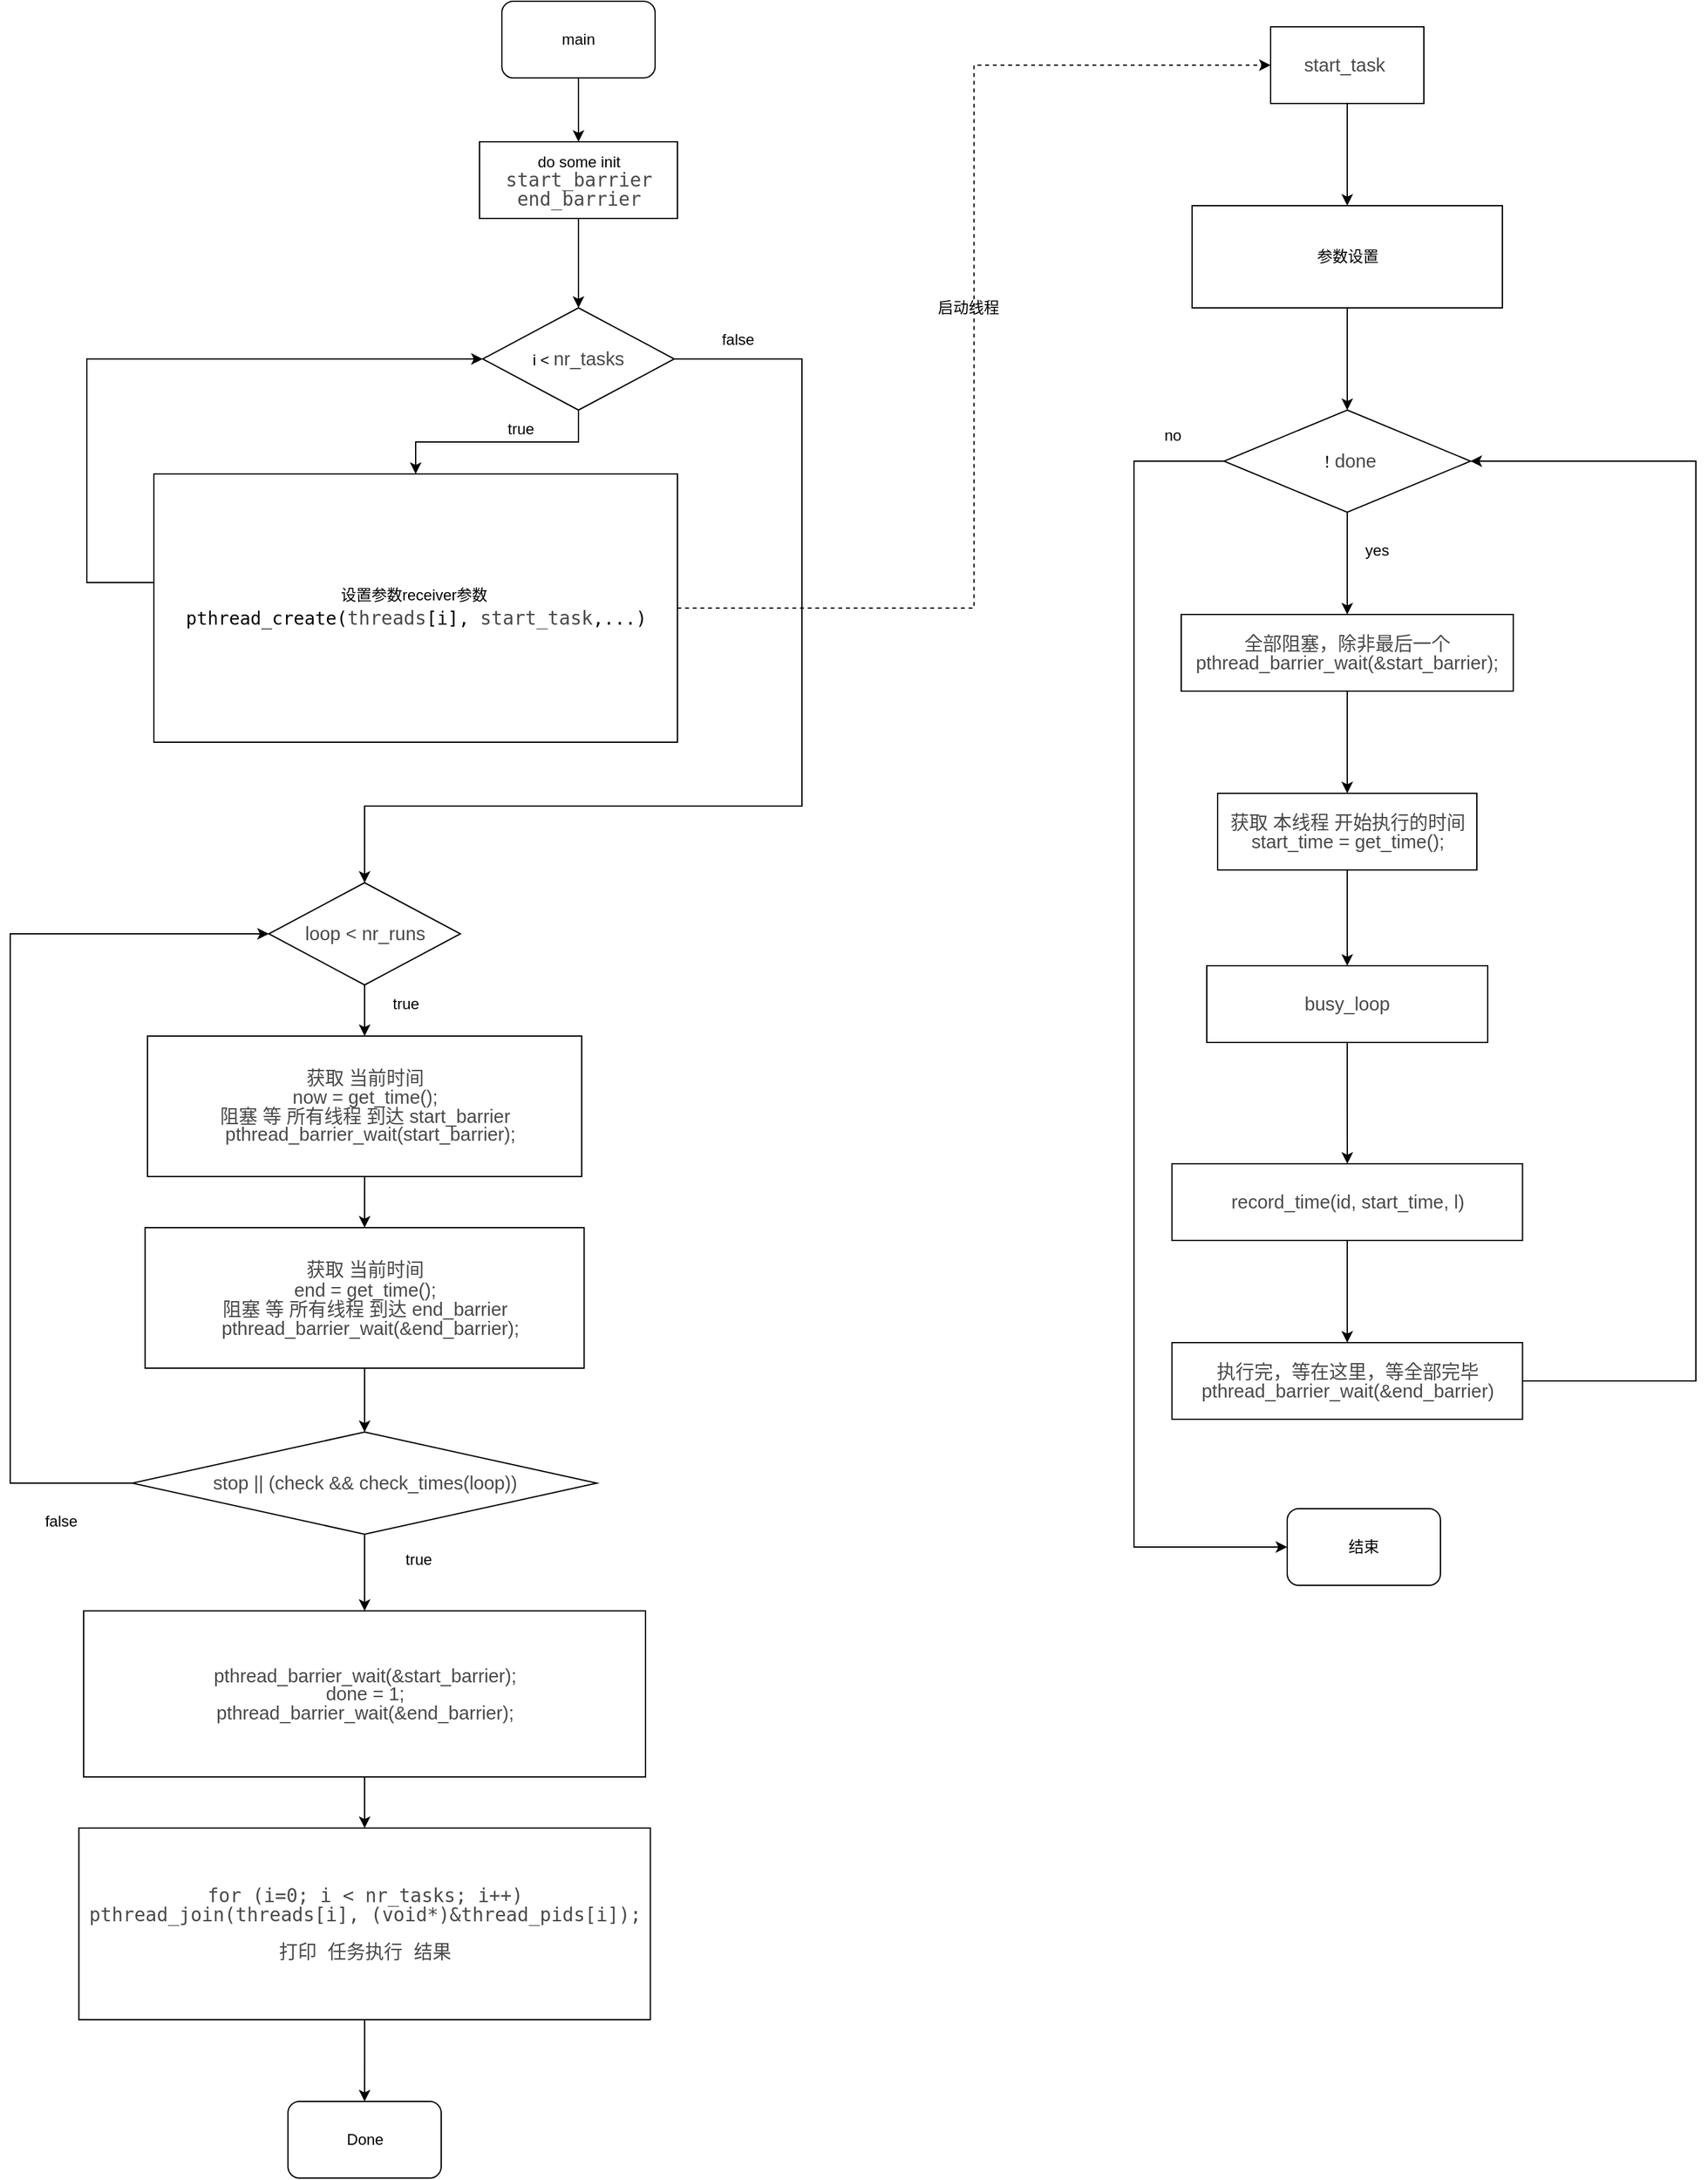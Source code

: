 <mxfile version="15.9.1" type="device"><diagram id="oLSkKjBn8GzL2LZilRrz" name="Page-1"><mxGraphModel dx="2177" dy="744" grid="1" gridSize="10" guides="1" tooltips="1" connect="1" arrows="1" fold="1" page="1" pageScale="1" pageWidth="827" pageHeight="1169" math="0" shadow="0"><root><mxCell id="0"/><mxCell id="1" parent="0"/><mxCell id="tz4kha4yQ7z8eIW2ydcT-3" style="edgeStyle=orthogonalEdgeStyle;rounded=0;orthogonalLoop=1;jettySize=auto;html=1;" parent="1" source="tz4kha4yQ7z8eIW2ydcT-1" target="tz4kha4yQ7z8eIW2ydcT-2" edge="1"><mxGeometry relative="1" as="geometry"/></mxCell><mxCell id="tz4kha4yQ7z8eIW2ydcT-1" value="main" style="rounded=1;whiteSpace=wrap;html=1;" parent="1" vertex="1"><mxGeometry x="225" y="80" width="120" height="60" as="geometry"/></mxCell><mxCell id="tz4kha4yQ7z8eIW2ydcT-9" value="" style="edgeStyle=orthogonalEdgeStyle;rounded=0;orthogonalLoop=1;jettySize=auto;html=1;" parent="1" source="tz4kha4yQ7z8eIW2ydcT-2" target="tz4kha4yQ7z8eIW2ydcT-8" edge="1"><mxGeometry relative="1" as="geometry"/></mxCell><mxCell id="tz4kha4yQ7z8eIW2ydcT-2" value="do some init&lt;br&gt;&lt;div style=&quot;font-family: &amp;#34;droid sans mono&amp;#34; , &amp;#34;monospace&amp;#34; , monospace , &amp;#34;droid sans fallback&amp;#34; ; font-size: 14px ; line-height: 19px&quot;&gt;&lt;span&gt;&lt;p style=&quot;line-height: 100% ; margin-bottom: 0pt ; margin-top: 0pt ; font-size: 11pt ; color: #494949&quot;&gt;&lt;span class=&quot;ql-author-40603024&quot;&gt;start_barrier&lt;/span&gt;&lt;/p&gt;&lt;p style=&quot;line-height: 100% ; margin-bottom: 0pt ; margin-top: 0pt ; font-size: 11pt ; color: #494949&quot;&gt;&lt;span class=&quot;ql-author-40603024&quot;&gt;&lt;span&gt;&lt;/span&gt;&lt;/span&gt;&lt;/p&gt;&lt;p style=&quot;line-height: 100% ; margin-bottom: 0pt ; margin-top: 0pt ; font-size: 11pt ; color: #494949&quot;&gt;&lt;span class=&quot;ql-author-40603024&quot;&gt;end_barrier&lt;/span&gt;&lt;/p&gt;&lt;/span&gt;&lt;/div&gt;" style="rounded=0;whiteSpace=wrap;html=1;" parent="1" vertex="1"><mxGeometry x="207.5" y="190" width="155" height="60" as="geometry"/></mxCell><mxCell id="tz4kha4yQ7z8eIW2ydcT-10" style="edgeStyle=orthogonalEdgeStyle;rounded=0;orthogonalLoop=1;jettySize=auto;html=1;exitX=0;exitY=0.5;exitDx=0;exitDy=0;entryX=0;entryY=0.5;entryDx=0;entryDy=0;" parent="1" source="tz4kha4yQ7z8eIW2ydcT-12" target="tz4kha4yQ7z8eIW2ydcT-8" edge="1"><mxGeometry relative="1" as="geometry"><mxPoint x="60" y="460" as="targetPoint"/><Array as="points"><mxPoint x="-100" y="535"/><mxPoint x="-100" y="360"/></Array></mxGeometry></mxCell><mxCell id="tz4kha4yQ7z8eIW2ydcT-14" style="edgeStyle=orthogonalEdgeStyle;rounded=0;orthogonalLoop=1;jettySize=auto;html=1;entryX=0.5;entryY=0;entryDx=0;entryDy=0;" parent="1" source="tz4kha4yQ7z8eIW2ydcT-8" target="tz4kha4yQ7z8eIW2ydcT-12" edge="1"><mxGeometry relative="1" as="geometry"/></mxCell><mxCell id="RXv3GWnP7XFlkV1mVQG8-12" style="edgeStyle=orthogonalEdgeStyle;rounded=0;orthogonalLoop=1;jettySize=auto;html=1;exitX=1;exitY=0.5;exitDx=0;exitDy=0;entryX=0.5;entryY=0;entryDx=0;entryDy=0;" parent="1" source="tz4kha4yQ7z8eIW2ydcT-8" target="RXv3GWnP7XFlkV1mVQG8-3" edge="1"><mxGeometry relative="1" as="geometry"><Array as="points"><mxPoint x="460" y="360"/><mxPoint x="460" y="710"/><mxPoint x="118" y="710"/></Array><mxPoint x="177.52" y="710" as="targetPoint"/></mxGeometry></mxCell><mxCell id="tz4kha4yQ7z8eIW2ydcT-8" value="i &amp;lt;&amp;nbsp;&lt;span style=&quot;color: rgb(73 , 73 , 73) ; font-size: 11pt&quot;&gt;nr_tasks&lt;/span&gt;" style="rhombus;whiteSpace=wrap;html=1;rounded=0;" parent="1" vertex="1"><mxGeometry x="210" y="320" width="150" height="80" as="geometry"/></mxCell><mxCell id="tz4kha4yQ7z8eIW2ydcT-11" value="true" style="text;html=1;strokeColor=none;fillColor=none;align=center;verticalAlign=middle;whiteSpace=wrap;rounded=0;" parent="1" vertex="1"><mxGeometry x="210" y="400" width="60" height="30" as="geometry"/></mxCell><mxCell id="tz4kha4yQ7z8eIW2ydcT-24" style="edgeStyle=orthogonalEdgeStyle;rounded=0;orthogonalLoop=1;jettySize=auto;html=1;entryX=0;entryY=0.5;entryDx=0;entryDy=0;dashed=1;" parent="1" source="tz4kha4yQ7z8eIW2ydcT-12" target="tz4kha4yQ7z8eIW2ydcT-25" edge="1"><mxGeometry relative="1" as="geometry"><mxPoint x="810" y="160" as="targetPoint"/></mxGeometry></mxCell><mxCell id="tz4kha4yQ7z8eIW2ydcT-12" value="设置参数receiver参数&amp;nbsp;&lt;br&gt;&lt;div style=&quot;font-family: &amp;#34;droid sans mono&amp;#34; , &amp;#34;monospace&amp;#34; , monospace , &amp;#34;droid sans fallback&amp;#34; ; font-size: 14px ; line-height: 19px&quot;&gt;pthread_create(&lt;span style=&quot;color: rgb(73 , 73 , 73) ; font-size: 11pt ; font-family: &amp;#34;droid sans mono&amp;#34; , monospace , monospace , &amp;#34;droid sans fallback&amp;#34;&quot;&gt;threads&lt;/span&gt;[i],&amp;nbsp;&lt;span style=&quot;color: rgb(73 , 73 , 73) ; font-size: 11pt ; font-family: &amp;#34;droid sans mono&amp;#34; , monospace , monospace , &amp;#34;droid sans fallback&amp;#34;&quot;&gt;start_task&lt;/span&gt;,...)&lt;/div&gt;" style="rounded=0;whiteSpace=wrap;html=1;" parent="1" vertex="1"><mxGeometry x="-47.5" y="450" width="410" height="210" as="geometry"/></mxCell><mxCell id="_HyIEMp_nW-SknwH032N-7" style="edgeStyle=orthogonalEdgeStyle;rounded=0;orthogonalLoop=1;jettySize=auto;html=1;" edge="1" parent="1" source="tz4kha4yQ7z8eIW2ydcT-18" target="_HyIEMp_nW-SknwH032N-6"><mxGeometry relative="1" as="geometry"/></mxCell><mxCell id="tz4kha4yQ7z8eIW2ydcT-18" value="&lt;div style=&quot;font-family: &amp;#34;droid sans mono&amp;#34; , &amp;#34;monospace&amp;#34; , monospace , &amp;#34;droid sans fallback&amp;#34; ; font-weight: normal ; font-size: 14px ; line-height: 19px&quot;&gt;&lt;span&gt;&lt;p style=&quot;line-height: 100% ; margin-bottom: 0pt ; margin-top: 0pt ; font-size: 11pt ; color: #494949&quot;&gt;&lt;span class=&quot;ql-author-40603024&quot;&gt;for (i=0; i &amp;lt; nr_tasks; i++)&lt;/span&gt;&lt;/p&gt;&lt;p style=&quot;line-height: 100% ; margin-bottom: 0pt ; margin-top: 0pt ; font-size: 11pt ; color: #494949&quot;&gt;&lt;span class=&quot;ql-author-40603024&quot;&gt;&#9;&#9;pthread_join(threads[i], (void*)&amp;amp;thread_pids[i]);&lt;/span&gt;&lt;/p&gt;&lt;p style=&quot;line-height: 100% ; margin-bottom: 0pt ; margin-top: 0pt ; font-size: 11pt ; color: #494949&quot;&gt;&amp;nbsp;&lt;/p&gt;&lt;p style=&quot;line-height: 100% ; margin-bottom: 0pt ; margin-top: 0pt ; font-size: 11pt ; color: #494949&quot;&gt;&lt;span&gt;&lt;/span&gt;&lt;/p&gt;&lt;p style=&quot;line-height: 100% ; margin-bottom: 0pt ; margin-top: 0pt ; font-size: 11pt ; color: #494949&quot;&gt;&lt;span class=&quot;ql-author-40603024&quot;&gt;打印 任务执行 结果&lt;/span&gt;&lt;/p&gt;&lt;/span&gt;&lt;/div&gt;" style="whiteSpace=wrap;html=1;" parent="1" vertex="1"><mxGeometry x="-106.23" y="1510" width="447.5" height="150" as="geometry"/></mxCell><mxCell id="tz4kha4yQ7z8eIW2ydcT-28" value="" style="edgeStyle=orthogonalEdgeStyle;rounded=0;orthogonalLoop=1;jettySize=auto;html=1;" parent="1" source="tz4kha4yQ7z8eIW2ydcT-25" target="tz4kha4yQ7z8eIW2ydcT-27" edge="1"><mxGeometry relative="1" as="geometry"/></mxCell><mxCell id="tz4kha4yQ7z8eIW2ydcT-25" value="&lt;span&gt;&lt;p style=&quot;line-height: 100% ; margin-bottom: 0pt ; margin-top: 0pt ; font-size: 11pt ; color: #494949&quot;&gt;&lt;span class=&quot;ql-author-40603024&quot;&gt;start_task&amp;nbsp;&lt;/span&gt;&lt;/p&gt;&lt;/span&gt;" style="rounded=0;whiteSpace=wrap;html=1;" parent="1" vertex="1"><mxGeometry x="827" y="100" width="120" height="60" as="geometry"/></mxCell><mxCell id="tz4kha4yQ7z8eIW2ydcT-35" value="" style="edgeStyle=orthogonalEdgeStyle;rounded=0;orthogonalLoop=1;jettySize=auto;html=1;" parent="1" source="tz4kha4yQ7z8eIW2ydcT-27" target="tz4kha4yQ7z8eIW2ydcT-34" edge="1"><mxGeometry relative="1" as="geometry"/></mxCell><mxCell id="tz4kha4yQ7z8eIW2ydcT-27" value="参数设置" style="whiteSpace=wrap;html=1;rounded=0;" parent="1" vertex="1"><mxGeometry x="765.5" y="240" width="243" height="80" as="geometry"/></mxCell><mxCell id="tz4kha4yQ7z8eIW2ydcT-40" style="edgeStyle=orthogonalEdgeStyle;rounded=0;orthogonalLoop=1;jettySize=auto;html=1;entryX=0;entryY=0.5;entryDx=0;entryDy=0;" parent="1" source="tz4kha4yQ7z8eIW2ydcT-34" target="tz4kha4yQ7z8eIW2ydcT-41" edge="1"><mxGeometry relative="1" as="geometry"><mxPoint x="740" y="1040" as="targetPoint"/><Array as="points"><mxPoint x="720" y="440"/><mxPoint x="720" y="1290"/></Array></mxGeometry></mxCell><mxCell id="RXv3GWnP7XFlkV1mVQG8-28" style="edgeStyle=orthogonalEdgeStyle;rounded=0;orthogonalLoop=1;jettySize=auto;html=1;" parent="1" source="tz4kha4yQ7z8eIW2ydcT-34" target="V-USIv7HnG8WvUq4QJfr-23" edge="1"><mxGeometry relative="1" as="geometry"/></mxCell><mxCell id="tz4kha4yQ7z8eIW2ydcT-34" value="！&lt;span style=&quot;color: rgb(73 , 73 , 73) ; font-size: 11pt&quot;&gt;done&lt;/span&gt;" style="rhombus;whiteSpace=wrap;html=1;rounded=0;" parent="1" vertex="1"><mxGeometry x="790.5" y="400" width="193" height="80" as="geometry"/></mxCell><mxCell id="tz4kha4yQ7z8eIW2ydcT-41" value="结束" style="rounded=1;whiteSpace=wrap;html=1;" parent="1" vertex="1"><mxGeometry x="840" y="1260" width="120" height="60" as="geometry"/></mxCell><mxCell id="42cWuqqMUiZ870ovFTQU-1" value="启动线程" style="text;html=1;align=center;verticalAlign=middle;resizable=0;points=[];autosize=1;strokeColor=none;fillColor=none;" parent="1" vertex="1"><mxGeometry x="560" y="310" width="60" height="20" as="geometry"/></mxCell><mxCell id="V-USIv7HnG8WvUq4QJfr-26" value="" style="edgeStyle=orthogonalEdgeStyle;rounded=0;orthogonalLoop=1;jettySize=auto;html=1;" parent="1" source="V-USIv7HnG8WvUq4QJfr-23" target="V-USIv7HnG8WvUq4QJfr-25" edge="1"><mxGeometry relative="1" as="geometry"/></mxCell><mxCell id="V-USIv7HnG8WvUq4QJfr-23" value="&lt;span&gt;&lt;p style=&quot;line-height: 100% ; margin-bottom: 0pt ; margin-top: 0pt ; font-size: 11pt ; color: #494949&quot;&gt;&lt;span class=&quot;ql-author-40603024&quot;&gt;全部阻塞，除非最后一个&lt;/span&gt;&lt;/p&gt;&lt;p style=&quot;line-height: 100% ; margin-bottom: 0pt ; margin-top: 0pt ; font-size: 11pt ; color: #494949&quot;&gt;&lt;span class=&quot;ql-author-40603024&quot;&gt;&#9;&#9;pthread_barrier_wait(&amp;amp;start_barrier);&lt;/span&gt;&lt;/p&gt;&lt;/span&gt;" style="whiteSpace=wrap;html=1;rounded=0;" parent="1" vertex="1"><mxGeometry x="757" y="560" width="260" height="60" as="geometry"/></mxCell><mxCell id="V-USIv7HnG8WvUq4QJfr-28" value="" style="edgeStyle=orthogonalEdgeStyle;rounded=0;orthogonalLoop=1;jettySize=auto;html=1;" parent="1" source="V-USIv7HnG8WvUq4QJfr-25" target="V-USIv7HnG8WvUq4QJfr-27" edge="1"><mxGeometry relative="1" as="geometry"/></mxCell><mxCell id="V-USIv7HnG8WvUq4QJfr-25" value="&lt;span&gt;&lt;p style=&quot;line-height: 100% ; margin-bottom: 0pt ; margin-top: 0pt ; font-size: 11pt ; color: #494949&quot;&gt;&lt;span class=&quot;ql-author-40603024&quot;&gt;获取 本线程 开始执行的时间&lt;/span&gt;&lt;/p&gt;&lt;p style=&quot;line-height: 100% ; margin-bottom: 0pt ; margin-top: 0pt ; font-size: 11pt ; color: #494949&quot;&gt;&lt;span class=&quot;ql-author-40603024&quot;&gt;&#9;&#9;start_time = get_time();&lt;/span&gt;&lt;/p&gt;&lt;/span&gt;" style="whiteSpace=wrap;html=1;rounded=0;" parent="1" vertex="1"><mxGeometry x="785.5" y="700" width="203" height="60" as="geometry"/></mxCell><mxCell id="V-USIv7HnG8WvUq4QJfr-31" value="" style="edgeStyle=orthogonalEdgeStyle;rounded=0;orthogonalLoop=1;jettySize=auto;html=1;" parent="1" source="V-USIv7HnG8WvUq4QJfr-27" target="V-USIv7HnG8WvUq4QJfr-30" edge="1"><mxGeometry relative="1" as="geometry"/></mxCell><mxCell id="V-USIv7HnG8WvUq4QJfr-27" value="&#10;&#10;&lt;span&gt;&lt;p style=&quot;line-height: 100% ; margin-bottom: 0pt ; margin-top: 0pt ; font-size: 11pt ; color: #494949&quot;&gt;&lt;span class=&quot;ql-author-40603024&quot;&gt;busy_loop&lt;/span&gt;&lt;/p&gt;&lt;/span&gt;&#10;&#10;" style="whiteSpace=wrap;html=1;rounded=0;" parent="1" vertex="1"><mxGeometry x="777" y="835" width="220" height="60" as="geometry"/></mxCell><mxCell id="RXv3GWnP7XFlkV1mVQG8-31" style="edgeStyle=orthogonalEdgeStyle;rounded=0;orthogonalLoop=1;jettySize=auto;html=1;" parent="1" source="V-USIv7HnG8WvUq4QJfr-30" target="RXv3GWnP7XFlkV1mVQG8-29" edge="1"><mxGeometry relative="1" as="geometry"/></mxCell><mxCell id="V-USIv7HnG8WvUq4QJfr-30" value="&lt;span&gt;&lt;p style=&quot;line-height: 100% ; margin-bottom: 0pt ; margin-top: 0pt ; font-size: 11pt ; color: #494949&quot;&gt;&lt;span class=&quot;ql-author-40603024&quot;&gt;record_time(id, start_time, l)&lt;/span&gt;&lt;/p&gt;&lt;/span&gt;" style="whiteSpace=wrap;html=1;rounded=0;" parent="1" vertex="1"><mxGeometry x="749.75" y="990" width="274.5" height="60" as="geometry"/></mxCell><mxCell id="RXv3GWnP7XFlkV1mVQG8-2" style="edgeStyle=orthogonalEdgeStyle;rounded=0;orthogonalLoop=1;jettySize=auto;html=1;entryX=0.5;entryY=0;entryDx=0;entryDy=0;" parent="1" source="RXv3GWnP7XFlkV1mVQG8-3" target="RXv3GWnP7XFlkV1mVQG8-5" edge="1"><mxGeometry relative="1" as="geometry"/></mxCell><mxCell id="RXv3GWnP7XFlkV1mVQG8-3" value="&lt;span&gt;&lt;p style=&quot;line-height: 100% ; margin-bottom: 0pt ; margin-top: 0pt ; font-size: 11pt ; color: #494949&quot;&gt;&lt;span class=&quot;ql-author-40603024&quot;&gt;loop &amp;lt; nr_runs&lt;/span&gt;&lt;/p&gt;&lt;/span&gt;" style="rhombus;whiteSpace=wrap;html=1;rounded=0;" parent="1" vertex="1"><mxGeometry x="42.52" y="770" width="150" height="80" as="geometry"/></mxCell><mxCell id="RXv3GWnP7XFlkV1mVQG8-4" value="true" style="text;html=1;strokeColor=none;fillColor=none;align=center;verticalAlign=middle;whiteSpace=wrap;rounded=0;" parent="1" vertex="1"><mxGeometry x="120.02" y="850" width="60" height="30" as="geometry"/></mxCell><mxCell id="RXv3GWnP7XFlkV1mVQG8-8" style="edgeStyle=orthogonalEdgeStyle;rounded=0;orthogonalLoop=1;jettySize=auto;html=1;exitX=0.5;exitY=1;exitDx=0;exitDy=0;entryX=0.5;entryY=0;entryDx=0;entryDy=0;" parent="1" source="RXv3GWnP7XFlkV1mVQG8-5" target="RXv3GWnP7XFlkV1mVQG8-7" edge="1"><mxGeometry relative="1" as="geometry"/></mxCell><mxCell id="RXv3GWnP7XFlkV1mVQG8-5" value="&lt;span&gt;&lt;p style=&quot;line-height: 100% ; margin-bottom: 0pt ; margin-top: 0pt ; font-size: 11pt ; color: #494949&quot;&gt;&lt;span class=&quot;ql-author-40603024&quot;&gt;获取 当前时间&lt;/span&gt;&lt;/p&gt;&lt;p style=&quot;line-height: 100% ; margin-bottom: 0pt ; margin-top: 0pt ; font-size: 11pt ; color: #494949&quot;&gt;&lt;span class=&quot;ql-author-40603024&quot;&gt;&#9;&#9;now = get_time();&lt;/span&gt;&lt;/p&gt;&lt;p style=&quot;line-height: 100% ; margin-bottom: 0pt ; margin-top: 0pt ; font-size: 11pt ; color: #494949&quot;&gt;&lt;span class=&quot;ql-author-40603024&quot;&gt; 阻塞 等 所有线程 到达 start_barrier&lt;/span&gt;&lt;/p&gt;&lt;p style=&quot;line-height: 100% ; margin-bottom: 0pt ; margin-top: 0pt ; font-size: 11pt ; color: #494949&quot;&gt;&lt;span class=&quot;ql-author-40603024&quot;&gt;&lt;span&gt;&lt;/span&gt;&lt;/span&gt;&lt;/p&gt;&lt;p style=&quot;line-height: 100% ; margin-bottom: 0pt ; margin-top: 0pt ; font-size: 11pt ; color: #494949&quot;&gt;&lt;span class=&quot;ql-author-40603024&quot;&gt;&amp;nbsp; pthread_barrier_wait(start_barrier);&lt;/span&gt;&lt;/p&gt;&lt;/span&gt;" style="rounded=0;whiteSpace=wrap;html=1;" parent="1" vertex="1"><mxGeometry x="-52.48" y="890" width="340" height="110" as="geometry"/></mxCell><mxCell id="RXv3GWnP7XFlkV1mVQG8-16" style="edgeStyle=orthogonalEdgeStyle;rounded=0;orthogonalLoop=1;jettySize=auto;html=1;exitX=0.5;exitY=1;exitDx=0;exitDy=0;entryX=0.5;entryY=0;entryDx=0;entryDy=0;" parent="1" source="RXv3GWnP7XFlkV1mVQG8-7" target="RXv3GWnP7XFlkV1mVQG8-15" edge="1"><mxGeometry relative="1" as="geometry"/></mxCell><mxCell id="RXv3GWnP7XFlkV1mVQG8-7" value="&lt;span style=&quot;color: rgb(73 , 73 , 73) ; font-size: 14.667px&quot;&gt;获取 当前时间&lt;br&gt;&lt;/span&gt;&lt;p style=&quot;line-height: 14.667px ; margin-bottom: 0pt ; margin-top: 0pt ; font-size: 11pt ; color: rgb(73 , 73 , 73)&quot;&gt;&lt;span class=&quot;ql-author-40603024&quot;&gt;end = get_time();&lt;/span&gt;&lt;/p&gt;&lt;p style=&quot;line-height: 14.667px ; margin-bottom: 0pt ; margin-top: 0pt ; font-size: 11pt ; color: rgb(73 , 73 , 73)&quot;&gt;&lt;span class=&quot;ql-author-40603024&quot;&gt;阻塞 等 所有线程 到达 end_barrier&lt;/span&gt;&lt;/p&gt;&lt;p style=&quot;line-height: 14.667px ; margin-bottom: 0pt ; margin-top: 0pt ; font-size: 11pt ; color: rgb(73 , 73 , 73)&quot;&gt;&lt;span class=&quot;ql-author-40603024&quot;&gt;&lt;/span&gt;&lt;/p&gt;&lt;p style=&quot;line-height: 14.667px ; margin-bottom: 0pt ; margin-top: 0pt ; font-size: 11pt ; color: rgb(73 , 73 , 73)&quot;&gt;&lt;span class=&quot;ql-author-40603024&quot;&gt;&amp;nbsp; pthread_barrier_wait(&amp;amp;end_barrier);&lt;/span&gt;&lt;/p&gt;" style="rounded=0;whiteSpace=wrap;html=1;" parent="1" vertex="1"><mxGeometry x="-54.36" y="1040" width="343.75" height="110" as="geometry"/></mxCell><mxCell id="RXv3GWnP7XFlkV1mVQG8-13" value="false" style="text;html=1;strokeColor=none;fillColor=none;align=center;verticalAlign=middle;whiteSpace=wrap;rounded=0;" parent="1" vertex="1"><mxGeometry x="380" y="330" width="60" height="30" as="geometry"/></mxCell><mxCell id="RXv3GWnP7XFlkV1mVQG8-20" style="edgeStyle=orthogonalEdgeStyle;rounded=0;orthogonalLoop=1;jettySize=auto;html=1;entryX=0;entryY=0.5;entryDx=0;entryDy=0;" parent="1" source="RXv3GWnP7XFlkV1mVQG8-15" target="RXv3GWnP7XFlkV1mVQG8-3" edge="1"><mxGeometry relative="1" as="geometry"><Array as="points"><mxPoint x="-160" y="1240"/><mxPoint x="-160" y="810"/></Array></mxGeometry></mxCell><mxCell id="RXv3GWnP7XFlkV1mVQG8-24" style="edgeStyle=orthogonalEdgeStyle;rounded=0;orthogonalLoop=1;jettySize=auto;html=1;exitX=0.5;exitY=1;exitDx=0;exitDy=0;entryX=0.5;entryY=0;entryDx=0;entryDy=0;" parent="1" source="RXv3GWnP7XFlkV1mVQG8-15" target="RXv3GWnP7XFlkV1mVQG8-25" edge="1"><mxGeometry relative="1" as="geometry"><mxPoint x="117.51" y="1330" as="targetPoint"/></mxGeometry></mxCell><mxCell id="RXv3GWnP7XFlkV1mVQG8-15" value="&lt;span&gt;&lt;p style=&quot;line-height: 100% ; margin-bottom: 0pt ; margin-top: 0pt ; font-size: 11pt ; color: #494949&quot;&gt;&lt;span class=&quot;ql-author-40603024&quot;&gt;stop || (check &amp;amp;&amp;amp; check_times(loop))&lt;/span&gt;&lt;/p&gt;&lt;/span&gt;" style="rhombus;whiteSpace=wrap;html=1;" parent="1" vertex="1"><mxGeometry x="-64.35" y="1200" width="363.73" height="80" as="geometry"/></mxCell><mxCell id="RXv3GWnP7XFlkV1mVQG8-19" value="true" style="text;html=1;strokeColor=none;fillColor=none;align=center;verticalAlign=middle;whiteSpace=wrap;rounded=0;" parent="1" vertex="1"><mxGeometry x="140.02" y="1290" width="40" height="20" as="geometry"/></mxCell><mxCell id="RXv3GWnP7XFlkV1mVQG8-21" value="false" style="text;html=1;strokeColor=none;fillColor=none;align=center;verticalAlign=middle;whiteSpace=wrap;rounded=0;" parent="1" vertex="1"><mxGeometry x="-140" y="1260" width="40" height="20" as="geometry"/></mxCell><mxCell id="RXv3GWnP7XFlkV1mVQG8-27" style="edgeStyle=orthogonalEdgeStyle;rounded=0;orthogonalLoop=1;jettySize=auto;html=1;" parent="1" source="RXv3GWnP7XFlkV1mVQG8-25" target="tz4kha4yQ7z8eIW2ydcT-18" edge="1"><mxGeometry relative="1" as="geometry"/></mxCell><mxCell id="RXv3GWnP7XFlkV1mVQG8-25" value="&lt;span&gt;&lt;p style=&quot;line-height: 100% ; margin-bottom: 0pt ; margin-top: 0pt ; font-size: 11pt ; color: #494949&quot;&gt;&lt;span class=&quot;ql-author-40603024&quot;&gt;pthread_barrier_wait(&amp;amp;start_barrier);&lt;/span&gt;&lt;/p&gt;&lt;p style=&quot;line-height: 100% ; margin-bottom: 0pt ; margin-top: 0pt ; font-size: 11pt ; color: #494949&quot;&gt;&lt;span class=&quot;ql-author-40603024&quot;&gt;&#9;done = 1;&lt;/span&gt;&lt;/p&gt;&lt;p style=&quot;line-height: 100% ; margin-bottom: 0pt ; margin-top: 0pt ; font-size: 11pt ; color: #494949&quot;&gt;&lt;span class=&quot;ql-author-40603024&quot;&gt;&#9;pthread_barrier_wait(&amp;amp;end_barrier);&lt;/span&gt;&lt;/p&gt;&lt;/span&gt;" style="rounded=0;whiteSpace=wrap;html=1;" parent="1" vertex="1"><mxGeometry x="-102.49" y="1340" width="440" height="130" as="geometry"/></mxCell><mxCell id="_HyIEMp_nW-SknwH032N-1" style="edgeStyle=orthogonalEdgeStyle;rounded=0;orthogonalLoop=1;jettySize=auto;html=1;entryX=1;entryY=0.5;entryDx=0;entryDy=0;" edge="1" parent="1" source="RXv3GWnP7XFlkV1mVQG8-29" target="tz4kha4yQ7z8eIW2ydcT-34"><mxGeometry relative="1" as="geometry"><Array as="points"><mxPoint x="1160" y="1160"/><mxPoint x="1160" y="440"/></Array></mxGeometry></mxCell><mxCell id="RXv3GWnP7XFlkV1mVQG8-29" value="&lt;span&gt;&lt;p style=&quot;line-height: 100% ; margin-bottom: 0pt ; margin-top: 0pt ; font-size: 11pt ; color: #494949&quot;&gt;&lt;span class=&quot;ql-author-40603024&quot;&gt;执行完，等在这里，等全部完毕&lt;/span&gt;&lt;/p&gt;&lt;p style=&quot;line-height: 100% ; margin-bottom: 0pt ; margin-top: 0pt ; font-size: 11pt ; color: #494949&quot;&gt;&lt;span class=&quot;ql-author-40603024&quot;&gt;&#9;&#9;pthread_barrier_wait(&amp;amp;end_barrier)&lt;/span&gt;&lt;/p&gt;&lt;/span&gt;" style="rounded=0;whiteSpace=wrap;html=1;" parent="1" vertex="1"><mxGeometry x="749.75" y="1130" width="274.5" height="60" as="geometry"/></mxCell><mxCell id="_HyIEMp_nW-SknwH032N-2" value="yes" style="text;html=1;align=center;verticalAlign=middle;resizable=0;points=[];autosize=1;strokeColor=none;fillColor=none;" vertex="1" parent="1"><mxGeometry x="895" y="500" width="30" height="20" as="geometry"/></mxCell><mxCell id="_HyIEMp_nW-SknwH032N-3" value="no" style="text;html=1;align=center;verticalAlign=middle;resizable=0;points=[];autosize=1;strokeColor=none;fillColor=none;" vertex="1" parent="1"><mxGeometry x="735" y="410" width="30" height="20" as="geometry"/></mxCell><mxCell id="_HyIEMp_nW-SknwH032N-6" value="&lt;span&gt;Done&lt;/span&gt;" style="rounded=1;whiteSpace=wrap;html=1;" vertex="1" parent="1"><mxGeometry x="57.51" y="1724" width="120" height="60" as="geometry"/></mxCell></root></mxGraphModel></diagram></mxfile>